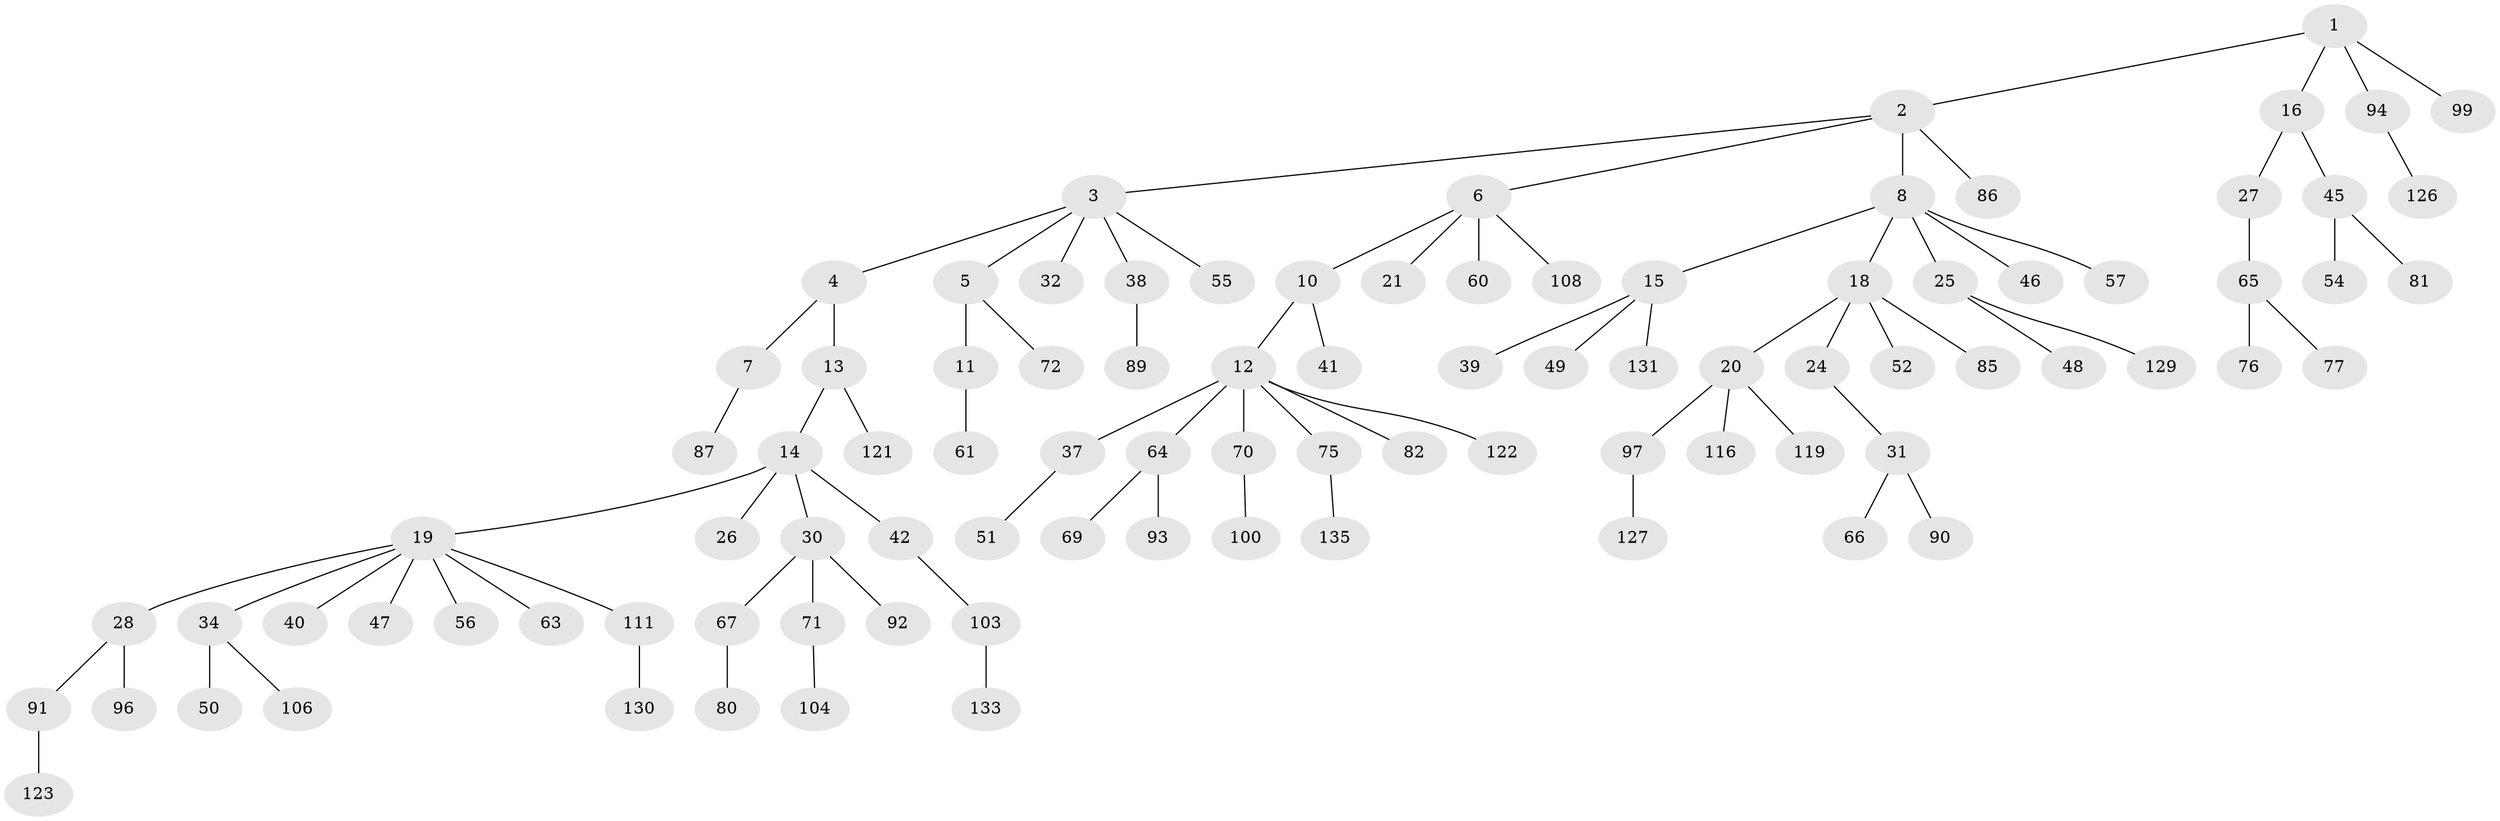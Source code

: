 // original degree distribution, {3: 0.13970588235294118, 5: 0.04411764705882353, 2: 0.23529411764705882, 7: 0.014705882352941176, 1: 0.5073529411764706, 4: 0.04411764705882353, 6: 0.014705882352941176}
// Generated by graph-tools (version 1.1) at 2025/42/03/06/25 10:42:04]
// undirected, 93 vertices, 92 edges
graph export_dot {
graph [start="1"]
  node [color=gray90,style=filled];
  1 [super="+83"];
  2;
  3 [super="+22"];
  4;
  5;
  6 [super="+17"];
  7 [super="+43"];
  8 [super="+9"];
  10 [super="+118"];
  11;
  12 [super="+53"];
  13 [super="+73"];
  14 [super="+44"];
  15 [super="+59"];
  16;
  18 [super="+33"];
  19 [super="+23"];
  20 [super="+58"];
  21;
  24;
  25 [super="+29"];
  26;
  27;
  28 [super="+36"];
  30 [super="+88"];
  31 [super="+84"];
  32;
  34 [super="+35"];
  37 [super="+101"];
  38;
  39;
  40 [super="+79"];
  41;
  42 [super="+102"];
  45 [super="+62"];
  46;
  47;
  48;
  49;
  50 [super="+128"];
  51;
  52;
  54;
  55 [super="+124"];
  56 [super="+74"];
  57;
  60;
  61 [super="+78"];
  63 [super="+112"];
  64 [super="+125"];
  65 [super="+68"];
  66;
  67 [super="+113"];
  69 [super="+136"];
  70 [super="+98"];
  71;
  72 [super="+110"];
  75 [super="+134"];
  76;
  77;
  80;
  81;
  82;
  85;
  86;
  87 [super="+95"];
  89;
  90;
  91;
  92 [super="+117"];
  93;
  94 [super="+114"];
  96;
  97 [super="+107"];
  99;
  100 [super="+115"];
  103 [super="+105"];
  104 [super="+109"];
  106;
  108;
  111;
  116 [super="+120"];
  119;
  121 [super="+132"];
  122;
  123;
  126;
  127;
  129;
  130;
  131;
  133;
  135;
  1 -- 2;
  1 -- 16;
  1 -- 99;
  1 -- 94;
  2 -- 3;
  2 -- 6;
  2 -- 8;
  2 -- 86;
  3 -- 4;
  3 -- 5;
  3 -- 32;
  3 -- 38;
  3 -- 55;
  4 -- 7;
  4 -- 13;
  5 -- 11;
  5 -- 72;
  6 -- 10;
  6 -- 21;
  6 -- 60;
  6 -- 108;
  7 -- 87;
  8 -- 15;
  8 -- 18;
  8 -- 25;
  8 -- 46;
  8 -- 57;
  10 -- 12;
  10 -- 41;
  11 -- 61;
  12 -- 37;
  12 -- 64;
  12 -- 75;
  12 -- 82;
  12 -- 70;
  12 -- 122;
  13 -- 14;
  13 -- 121;
  14 -- 19;
  14 -- 26;
  14 -- 30;
  14 -- 42;
  15 -- 39;
  15 -- 49;
  15 -- 131;
  16 -- 27;
  16 -- 45;
  18 -- 20;
  18 -- 24;
  18 -- 52;
  18 -- 85;
  19 -- 28;
  19 -- 40;
  19 -- 47;
  19 -- 56;
  19 -- 111;
  19 -- 34;
  19 -- 63;
  20 -- 116;
  20 -- 97;
  20 -- 119;
  24 -- 31;
  25 -- 129;
  25 -- 48;
  27 -- 65;
  28 -- 96;
  28 -- 91;
  30 -- 67;
  30 -- 71;
  30 -- 92;
  31 -- 66;
  31 -- 90;
  34 -- 106;
  34 -- 50;
  37 -- 51;
  38 -- 89;
  42 -- 103;
  45 -- 54;
  45 -- 81;
  64 -- 69;
  64 -- 93;
  65 -- 76;
  65 -- 77;
  67 -- 80;
  70 -- 100;
  71 -- 104;
  75 -- 135;
  91 -- 123;
  94 -- 126;
  97 -- 127;
  103 -- 133;
  111 -- 130;
}
